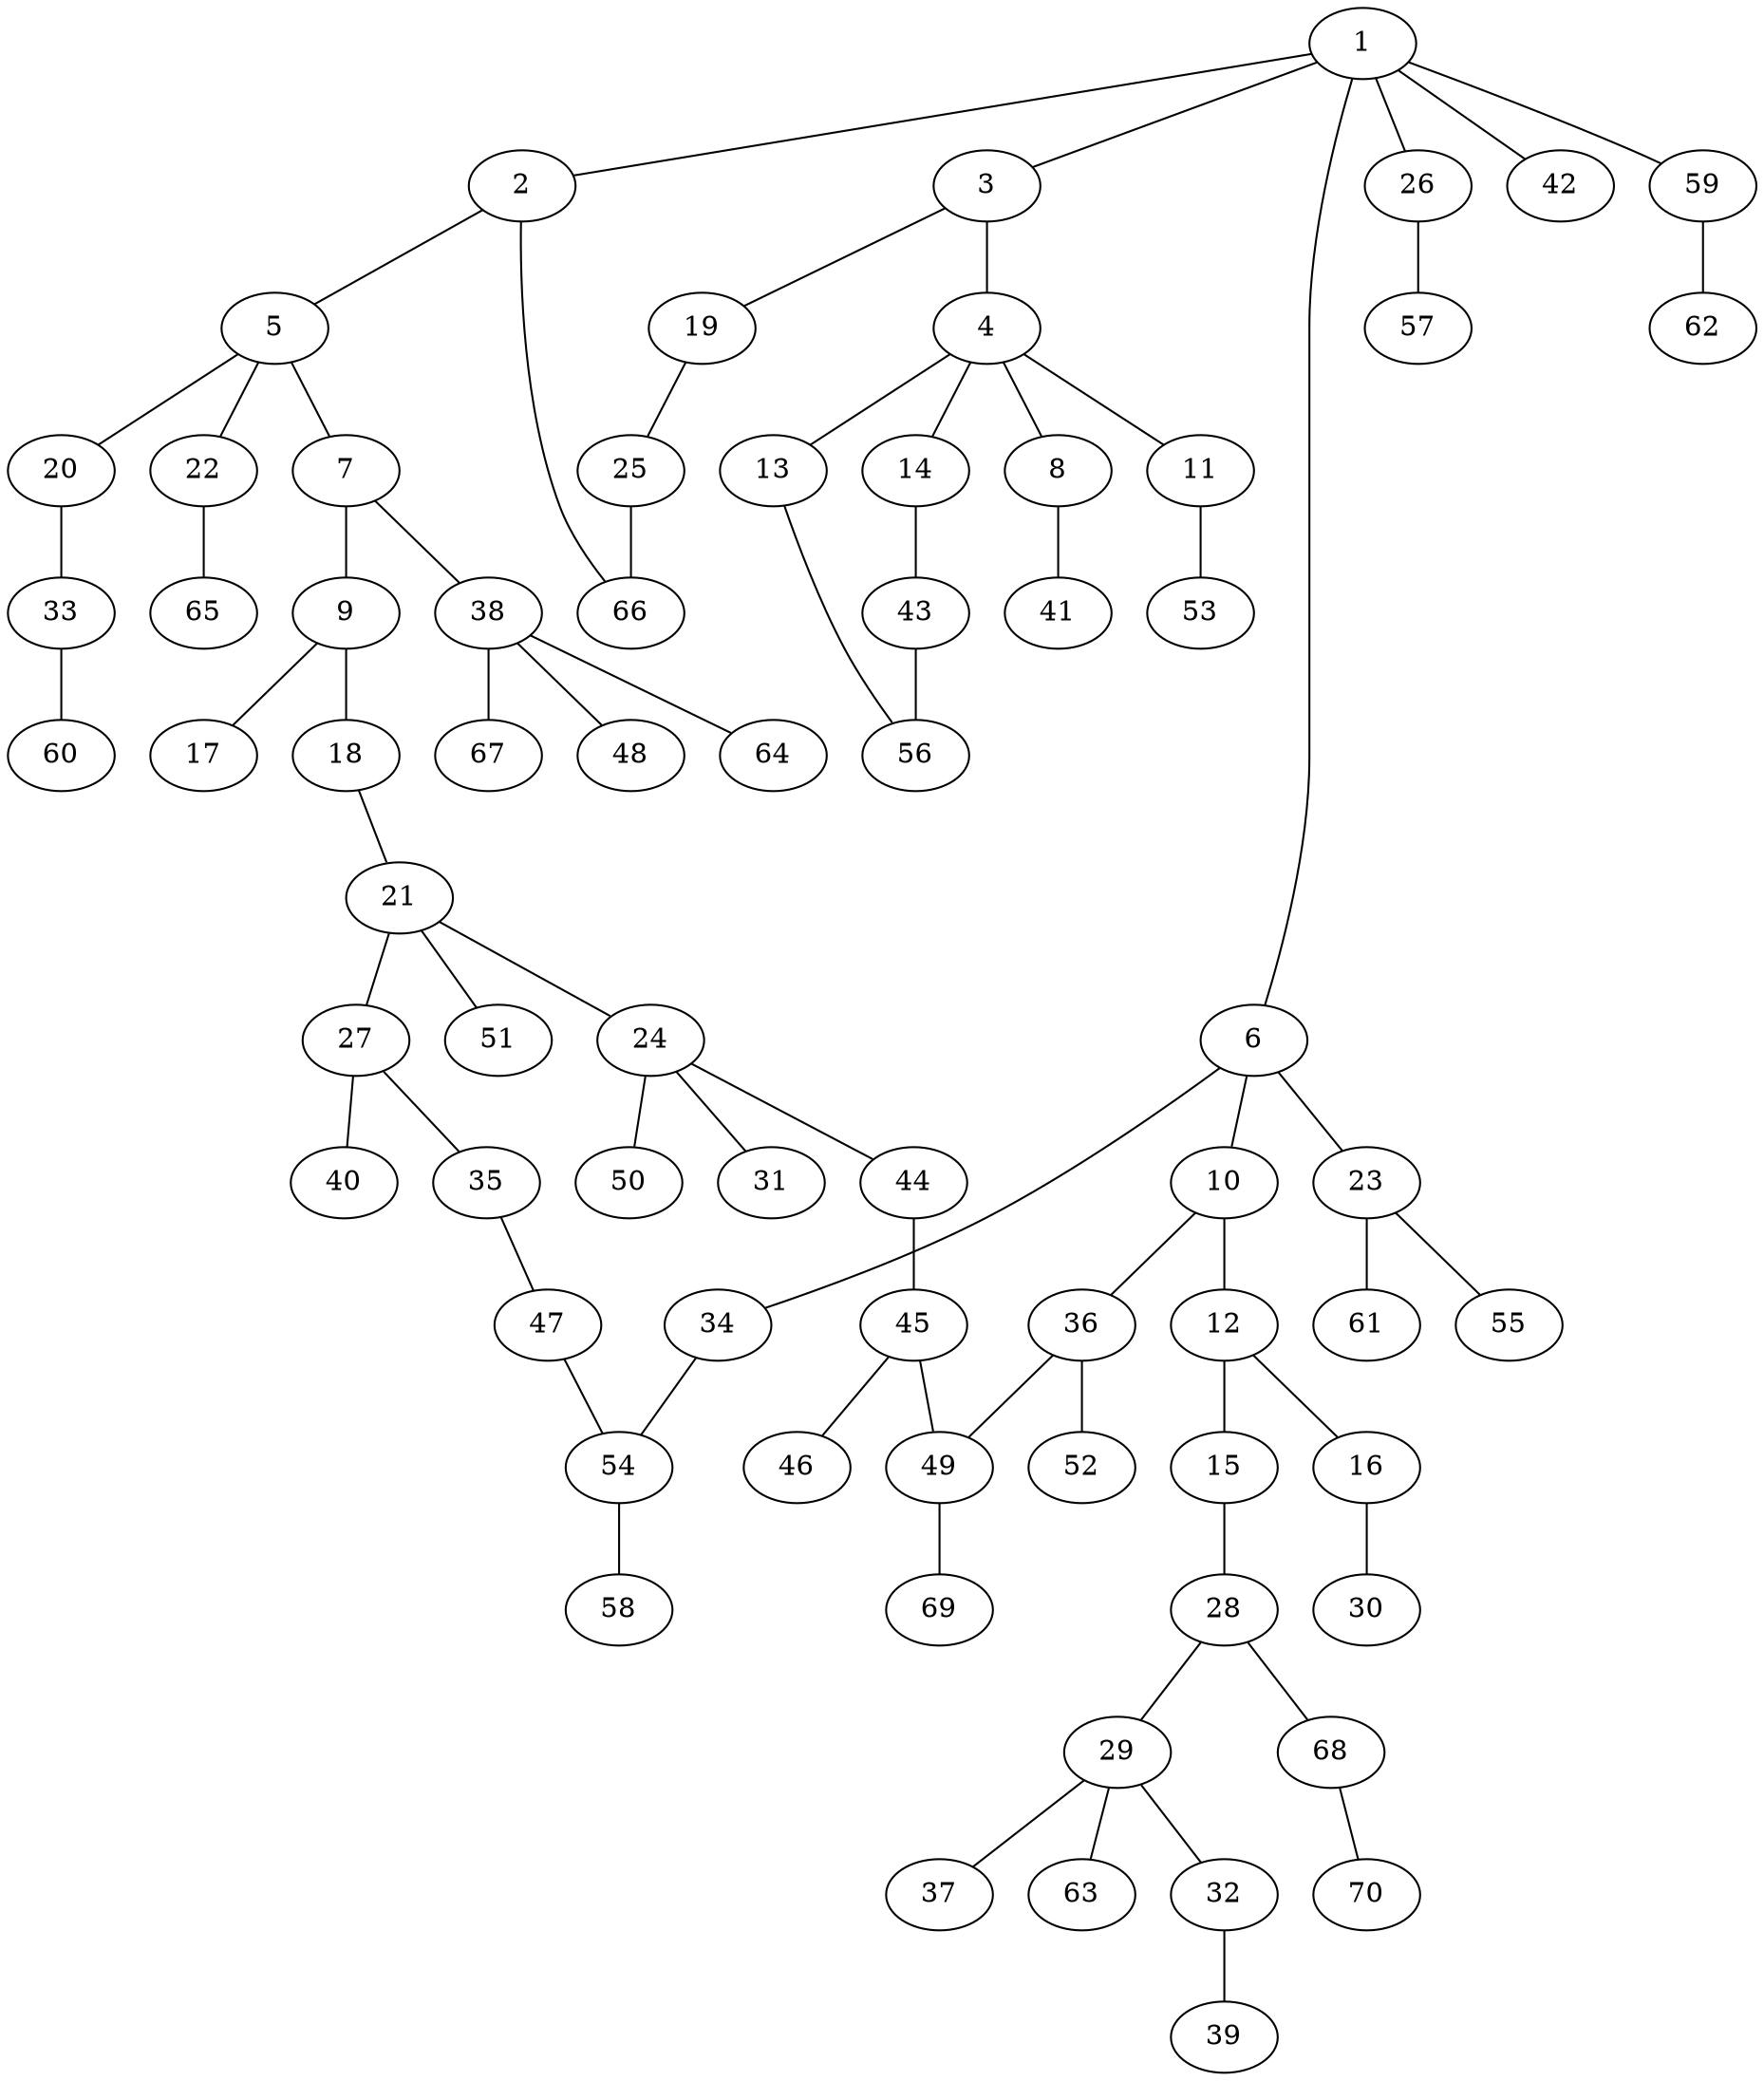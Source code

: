 graph graphname {1--2
1--3
1--6
1--26
1--42
1--59
2--5
2--66
3--4
3--19
4--8
4--11
4--13
4--14
5--7
5--20
5--22
6--10
6--23
6--34
7--9
7--38
8--41
9--17
9--18
10--12
10--36
11--53
12--15
12--16
13--56
14--43
15--28
16--30
18--21
19--25
20--33
21--24
21--27
21--51
22--65
23--55
23--61
24--31
24--44
24--50
25--66
26--57
27--35
27--40
28--29
28--68
29--32
29--37
29--63
32--39
33--60
34--54
35--47
36--49
36--52
38--48
38--64
38--67
43--56
44--45
45--46
45--49
47--54
49--69
54--58
59--62
68--70
}